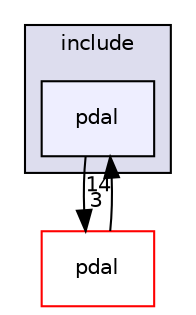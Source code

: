 digraph "pdal/build/include/pdal" {
  compound=true
  node [ fontsize="10", fontname="Helvetica"];
  edge [ labelfontsize="10", labelfontname="Helvetica"];
  subgraph clusterdir_99256d9b9de6fe98b3b931ce6fdfc51f {
    graph [ bgcolor="#ddddee", pencolor="black", label="include" fontname="Helvetica", fontsize="10", URL="dir_99256d9b9de6fe98b3b931ce6fdfc51f.html"]
  dir_895e989dedc293d01cc5e6814d4e6b9d [shape=box, label="pdal", style="filled", fillcolor="#eeeeff", pencolor="black", URL="dir_895e989dedc293d01cc5e6814d4e6b9d.html"];
  }
  dir_37e2adedb6e706efcbfadb5213756005 [shape=box label="pdal" fillcolor="white" style="filled" color="red" URL="dir_37e2adedb6e706efcbfadb5213756005.html"];
  dir_37e2adedb6e706efcbfadb5213756005->dir_895e989dedc293d01cc5e6814d4e6b9d [headlabel="14", labeldistance=1.5 headhref="dir_000050_000008.html"];
  dir_895e989dedc293d01cc5e6814d4e6b9d->dir_37e2adedb6e706efcbfadb5213756005 [headlabel="3", labeldistance=1.5 headhref="dir_000008_000050.html"];
}
